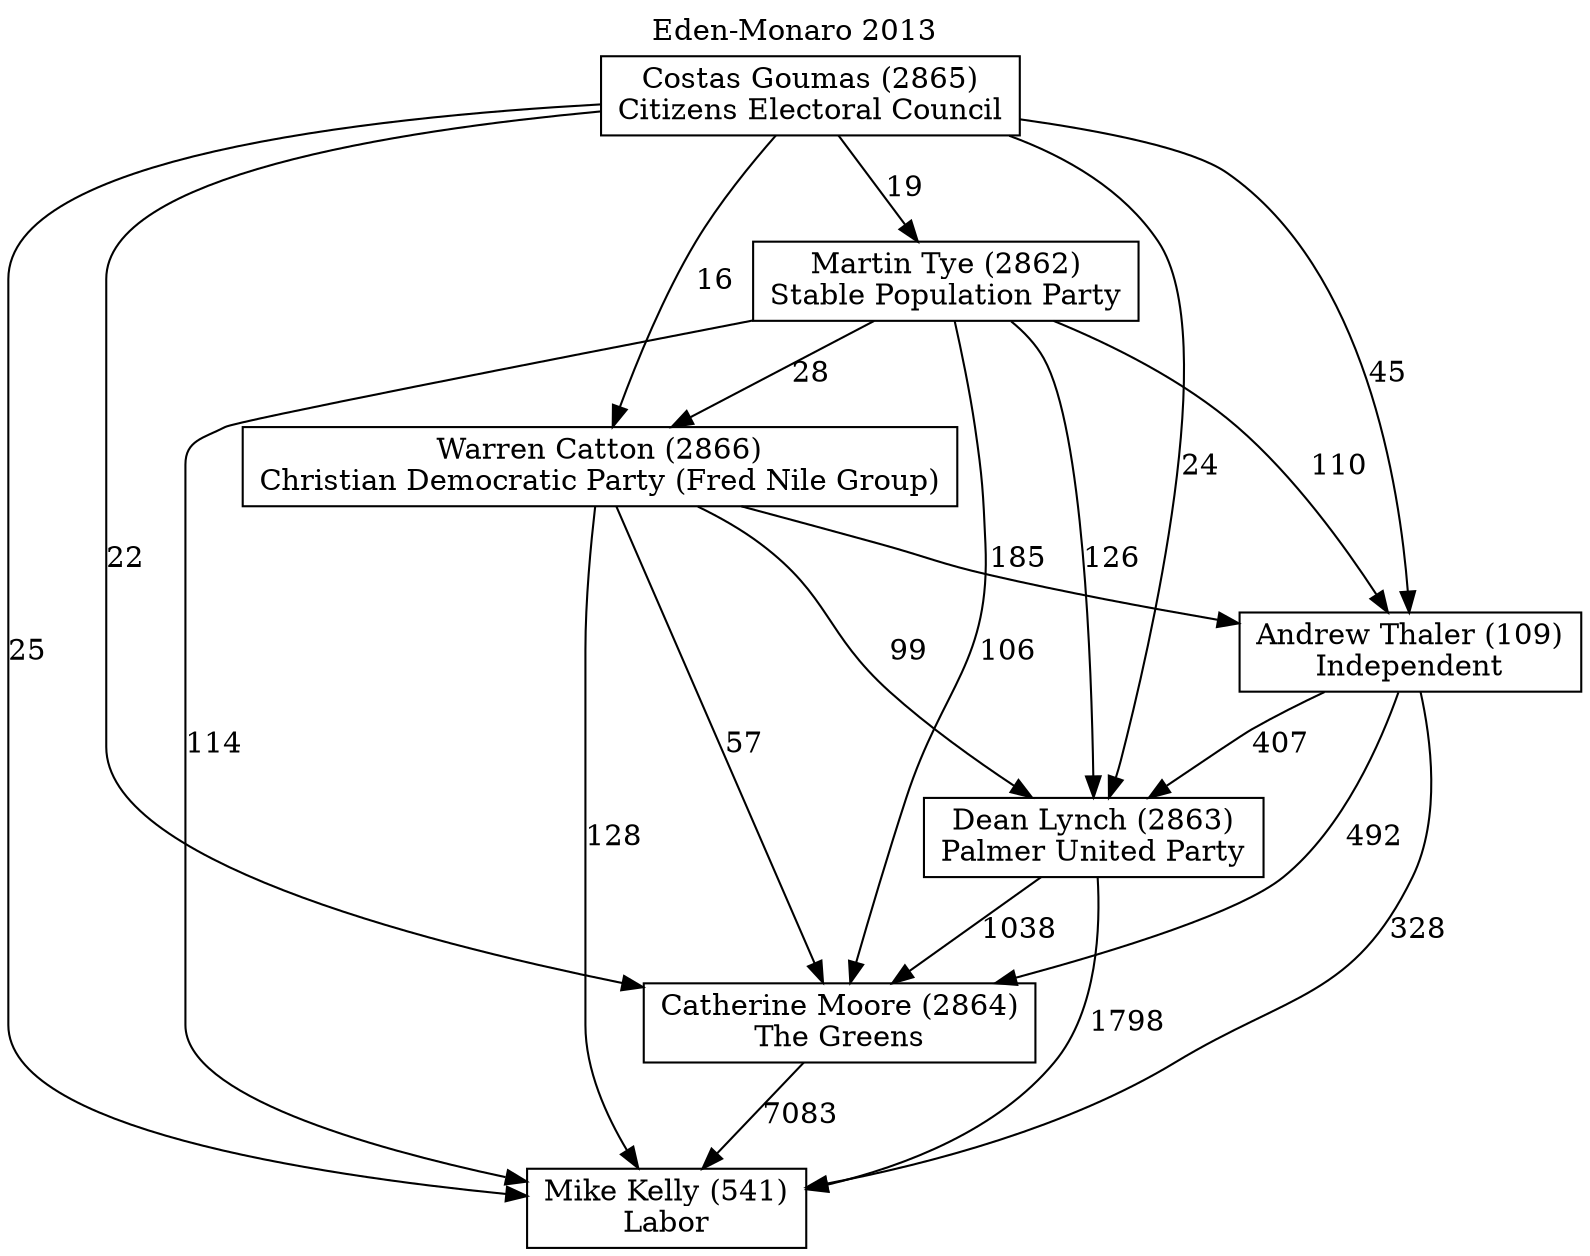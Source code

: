// House preference flow
digraph "Mike Kelly (541)_Eden-Monaro_2013" {
	graph [label="Eden-Monaro 2013" labelloc=t mclimit=10]
	node [shape=box]
	"Mike Kelly (541)" [label="Mike Kelly (541)
Labor"]
	"Catherine Moore (2864)" [label="Catherine Moore (2864)
The Greens"]
	"Dean Lynch (2863)" [label="Dean Lynch (2863)
Palmer United Party"]
	"Andrew Thaler (109)" [label="Andrew Thaler (109)
Independent"]
	"Warren Catton (2866)" [label="Warren Catton (2866)
Christian Democratic Party (Fred Nile Group)"]
	"Martin Tye (2862)" [label="Martin Tye (2862)
Stable Population Party"]
	"Costas Goumas (2865)" [label="Costas Goumas (2865)
Citizens Electoral Council"]
	"Catherine Moore (2864)" -> "Mike Kelly (541)" [label=7083]
	"Dean Lynch (2863)" -> "Catherine Moore (2864)" [label=1038]
	"Andrew Thaler (109)" -> "Dean Lynch (2863)" [label=407]
	"Warren Catton (2866)" -> "Andrew Thaler (109)" [label=185]
	"Martin Tye (2862)" -> "Warren Catton (2866)" [label=28]
	"Costas Goumas (2865)" -> "Martin Tye (2862)" [label=19]
	"Dean Lynch (2863)" -> "Mike Kelly (541)" [label=1798]
	"Andrew Thaler (109)" -> "Mike Kelly (541)" [label=328]
	"Warren Catton (2866)" -> "Mike Kelly (541)" [label=128]
	"Martin Tye (2862)" -> "Mike Kelly (541)" [label=114]
	"Costas Goumas (2865)" -> "Mike Kelly (541)" [label=25]
	"Costas Goumas (2865)" -> "Warren Catton (2866)" [label=16]
	"Martin Tye (2862)" -> "Andrew Thaler (109)" [label=110]
	"Costas Goumas (2865)" -> "Andrew Thaler (109)" [label=45]
	"Warren Catton (2866)" -> "Dean Lynch (2863)" [label=99]
	"Martin Tye (2862)" -> "Dean Lynch (2863)" [label=126]
	"Costas Goumas (2865)" -> "Dean Lynch (2863)" [label=24]
	"Andrew Thaler (109)" -> "Catherine Moore (2864)" [label=492]
	"Warren Catton (2866)" -> "Catherine Moore (2864)" [label=57]
	"Martin Tye (2862)" -> "Catherine Moore (2864)" [label=106]
	"Costas Goumas (2865)" -> "Catherine Moore (2864)" [label=22]
}
